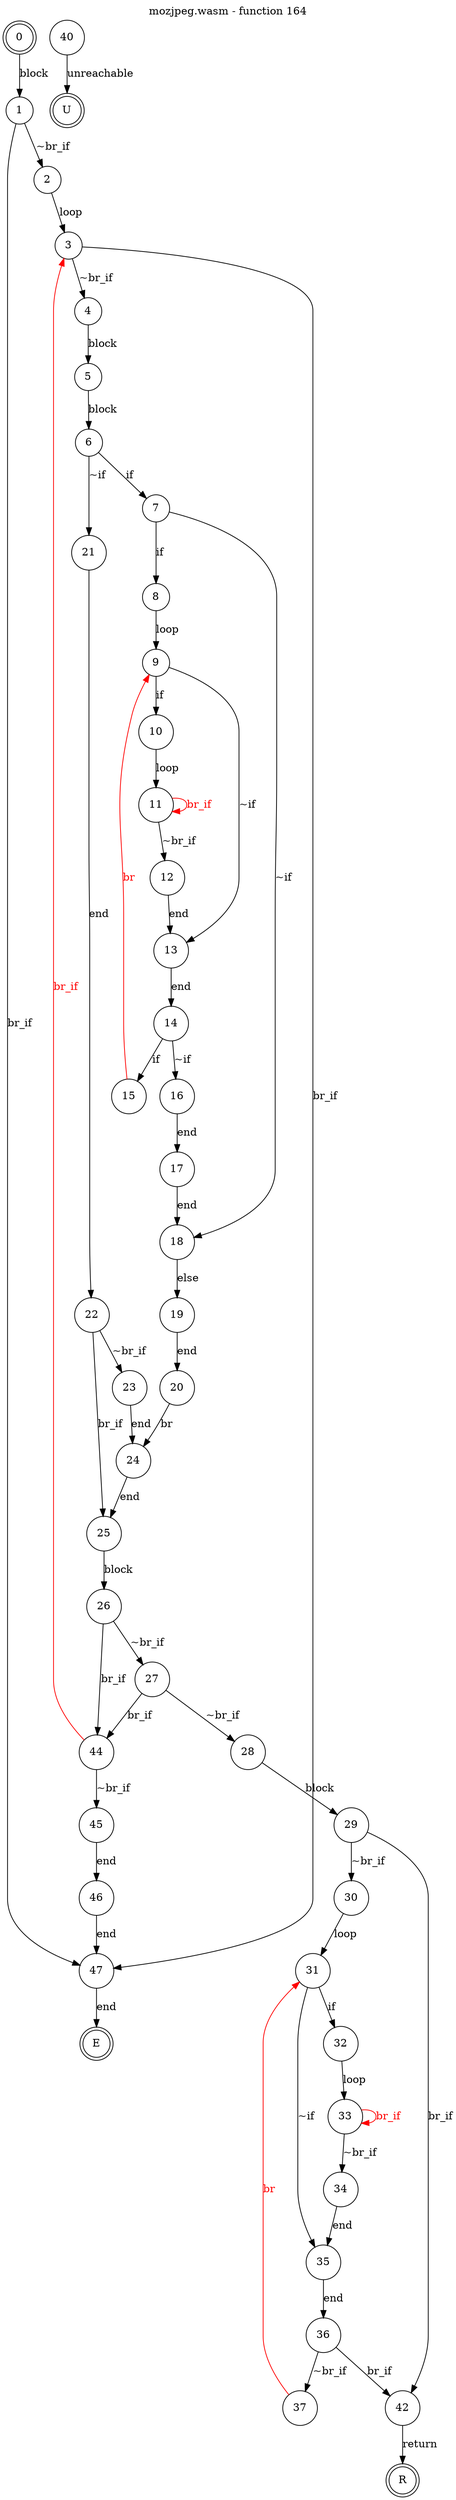 digraph finite_state_machine {
    label = "mozjpeg.wasm - function 164"
    labelloc =  t
    labelfontsize = 16
    labelfontcolor = black
    labelfontname = "Helvetica"
    node [shape = doublecircle]; 0 E U R ;
    node [shape = circle];
    0 -> 1[label="block"];
    1 -> 2[label="~br_if"];
    1 -> 47[label="br_if"];
    2 -> 3[label="loop"];
    3 -> 4[label="~br_if"];
    3 -> 47[label="br_if"];
    4 -> 5[label="block"];
    5 -> 6[label="block"];
    6 -> 7[label="if"];
    6 -> 21[label="~if"];
    7 -> 8[label="if"];
    7 -> 18[label="~if"];
    8 -> 9[label="loop"];
    9 -> 10[label="if"];
    9 -> 13[label="~if"];
    10 -> 11[label="loop"];
    11 -> 12[label="~br_if"];
    11 -> 11[color="red" fontcolor="red" label="br_if"];
    12 -> 13[label="end"];
    13 -> 14[label="end"];
    14 -> 15[label="if"];
    14 -> 16[label="~if"];
    15 -> 9[color="red" fontcolor="red" label="br"];
    16 -> 17[label="end"];
    17 -> 18[label="end"];
    18 -> 19[label="else"];
    19 -> 20[label="end"];
    20 -> 24[label="br"];
    21 -> 22[label="end"];
    22 -> 23[label="~br_if"];
    22 -> 25[label="br_if"];
    23 -> 24[label="end"];
    24 -> 25[label="end"];
    25 -> 26[label="block"];
    26 -> 27[label="~br_if"];
    26 -> 44[label="br_if"];
    27 -> 28[label="~br_if"];
    27 -> 44[label="br_if"];
    28 -> 29[label="block"];
    29 -> 30[label="~br_if"];
    29 -> 42[label="br_if"];
    30 -> 31[label="loop"];
    31 -> 32[label="if"];
    31 -> 35[label="~if"];
    32 -> 33[label="loop"];
    33 -> 34[label="~br_if"];
    33 -> 33[color="red" fontcolor="red" label="br_if"];
    34 -> 35[label="end"];
    35 -> 36[label="end"];
    36 -> 37[label="~br_if"];
    36 -> 42[label="br_if"];
    37 -> 31[color="red" fontcolor="red" label="br"];
    40 -> U[label="unreachable"];
    42 -> R[label="return"];
    44 -> 45[label="~br_if"];
    44 -> 3[color="red" fontcolor="red" label="br_if"];
    45 -> 46[label="end"];
    46 -> 47[label="end"];
    47 -> E[label="end"];
}
